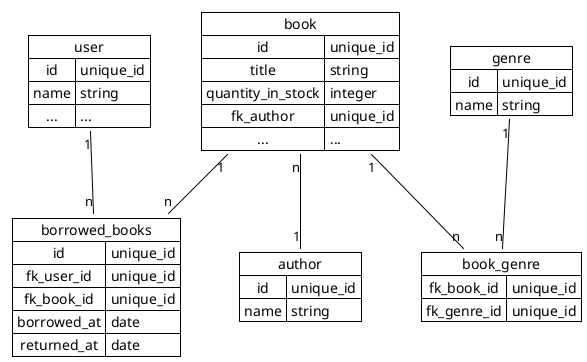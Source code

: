 @startuml database-schema

' https://github.com/plantuml/plantuml/blob/master
!theme plain

map user {
    id => unique_id
    name => string
    ... => ...
}

map book {
    id => unique_id
    title => string
    quantity_in_stock => integer
    fk_author => unique_id
    ... => ...
}

map genre {
    id => unique_id
    name => string
}

map book_genre {
    fk_book_id => unique_id
    fk_genre_id => unique_id
}

map borrowed_books {
    id => unique_id
    fk_user_id => unique_id
    fk_book_id => unique_id
    borrowed_at => date
    returned_at => date
}

map author {
    id => unique_id
    name => string
}

user "1" -- "n" borrowed_books
book "1" -- "n" borrowed_books
book "1" -- "n" book_genre
genre "1" -- "n" book_genre
book "n" -- "1" author

@enduml

